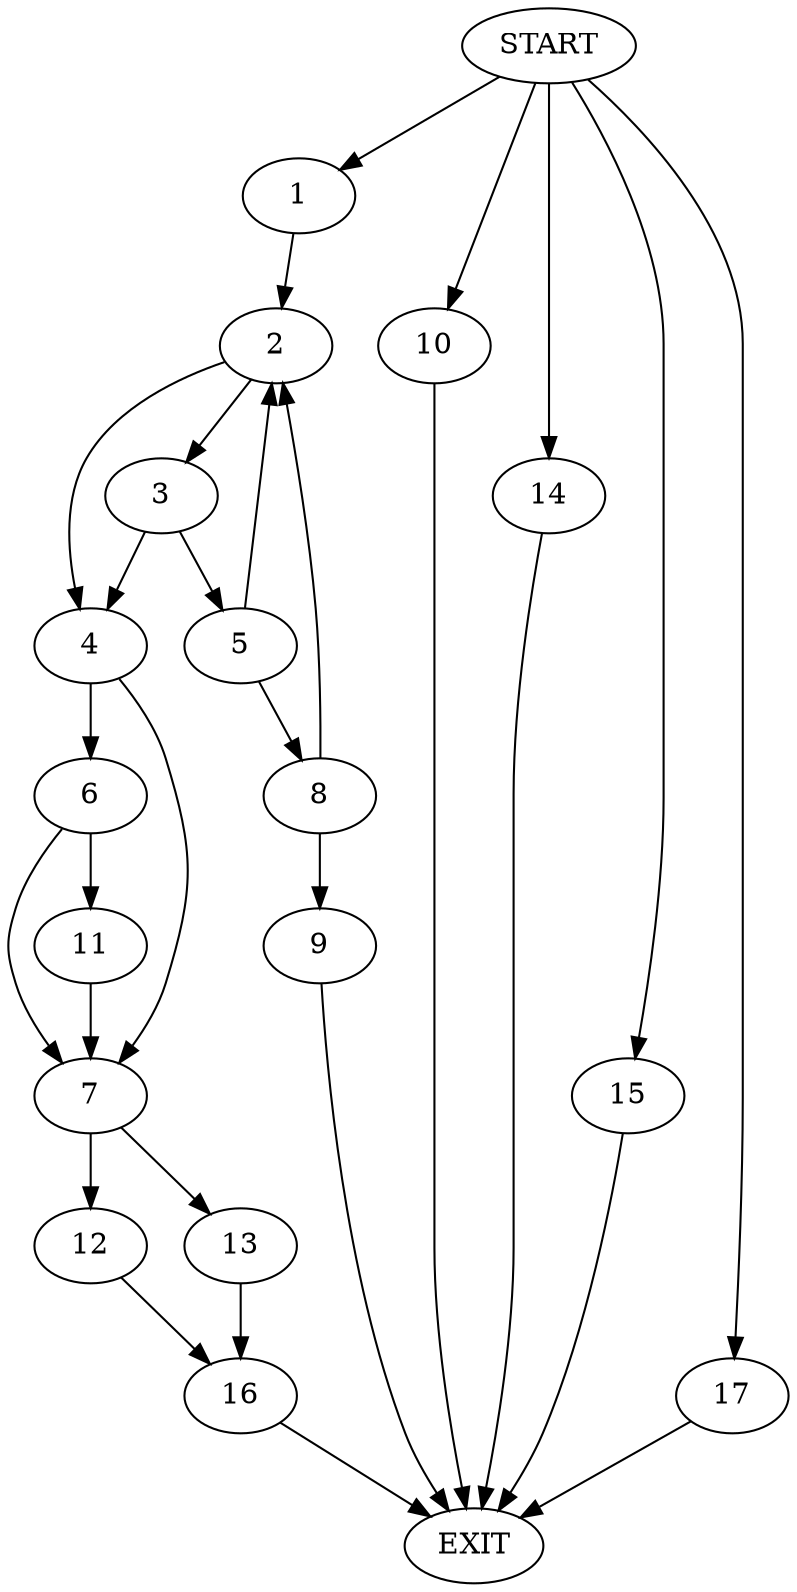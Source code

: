 digraph {
0 [label="START"]
18 [label="EXIT"]
0 -> 1
1 -> 2
2 -> 3
2 -> 4
3 -> 4
3 -> 5
4 -> 6
4 -> 7
5 -> 2
5 -> 8
8 -> 2
8 -> 9
0 -> 10
10 -> 18
9 -> 18
6 -> 11
6 -> 7
7 -> 12
7 -> 13
11 -> 7
0 -> 14
14 -> 18
0 -> 15
15 -> 18
13 -> 16
12 -> 16
16 -> 18
0 -> 17
17 -> 18
}
